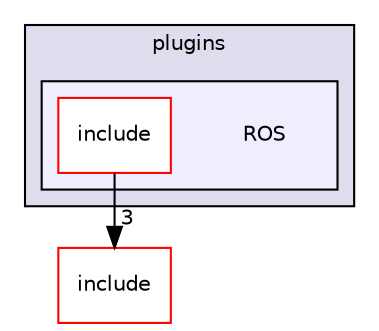 digraph "plugins/ROS" {
  compound=true
  node [ fontsize="10", fontname="Helvetica"];
  edge [ labelfontsize="10", labelfontname="Helvetica"];
  subgraph clusterdir_38c8d24aef3972a7f87b834274e76e31 {
    graph [ bgcolor="#ddddee", pencolor="black", label="plugins" fontname="Helvetica", fontsize="10", URL="dir_38c8d24aef3972a7f87b834274e76e31.html"]
  subgraph clusterdir_34d8e42b5ac6f6cb6d4e988599be737f {
    graph [ bgcolor="#eeeeff", pencolor="black", label="" URL="dir_34d8e42b5ac6f6cb6d4e988599be737f.html"];
    dir_34d8e42b5ac6f6cb6d4e988599be737f [shape=plaintext label="ROS"];
    dir_0884a74720358c6ca75630db8a4fc3d2 [shape=box label="include" color="red" fillcolor="white" style="filled" URL="dir_0884a74720358c6ca75630db8a4fc3d2.html"];
  }
  }
  dir_d44c64559bbebec7f509842c48db8b23 [shape=box label="include" fillcolor="white" style="filled" color="red" URL="dir_d44c64559bbebec7f509842c48db8b23.html"];
  dir_0884a74720358c6ca75630db8a4fc3d2->dir_d44c64559bbebec7f509842c48db8b23 [headlabel="3", labeldistance=1.5 headhref="dir_000016_000000.html"];
}
